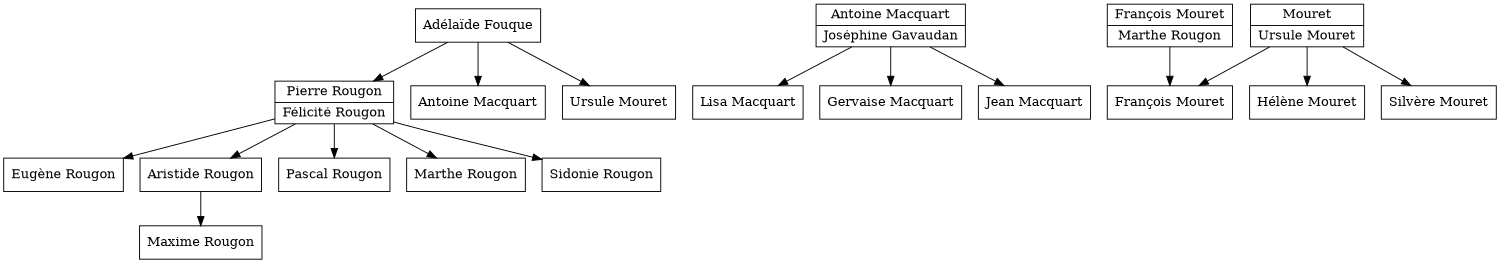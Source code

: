 digraph RougonMacquartFamilyTree {
    rankdir = TB;
    size = "10";
    node [shape = record;];
    
    // Married couples as grouped nodes
    m1 [label = "{Pierre Rougon | Félicité Rougon}";];
    m2 [label = "{Antoine Macquart | Joséphine Gavaudan}";];
    m3 [label = "{Mouret | Ursule Mouret}";];
    m4 [label = "{François Mouret | Marthe Rougon}";];
    
    // Individual children and unrelated members
    "Eugène Rougon";
    "Aristide Rougon";
    "Pascal Rougon";
    "Marthe Rougon";
    "Sidonie Rougon";
    "Lisa Macquart";
    "Gervaise Macquart";
    "Jean Macquart";
    "Maxime Rougon";
    "François Mouret";
    "Hélène Mouret";
    "Silvère Mouret";
    "Adélaïde Fouque";
    
    // Children from each couple
    m1 -> "Eugène Rougon";
    m1 -> "Aristide Rougon";
    m1 -> "Pascal Rougon";
    m1 -> "Marthe Rougon";
    m1 -> "Sidonie Rougon";
    
    m2 -> "Lisa Macquart";
    m2 -> "Gervaise Macquart";
    m2 -> "Jean Macquart";
    
    m3 -> "François Mouret";
    m3 -> "Hélène Mouret";
    m3 -> "Silvère Mouret";
    
    m4 -> "François Mouret";
    
    // Connections from Adélaïde
    "Adélaïde Fouque" -> m1;
    "Adélaïde Fouque" -> "Antoine Macquart";
    "Adélaïde Fouque" -> "Ursule Mouret";
    
    // Aristide's son
    "Aristide Rougon" -> "Maxime Rougon";
}